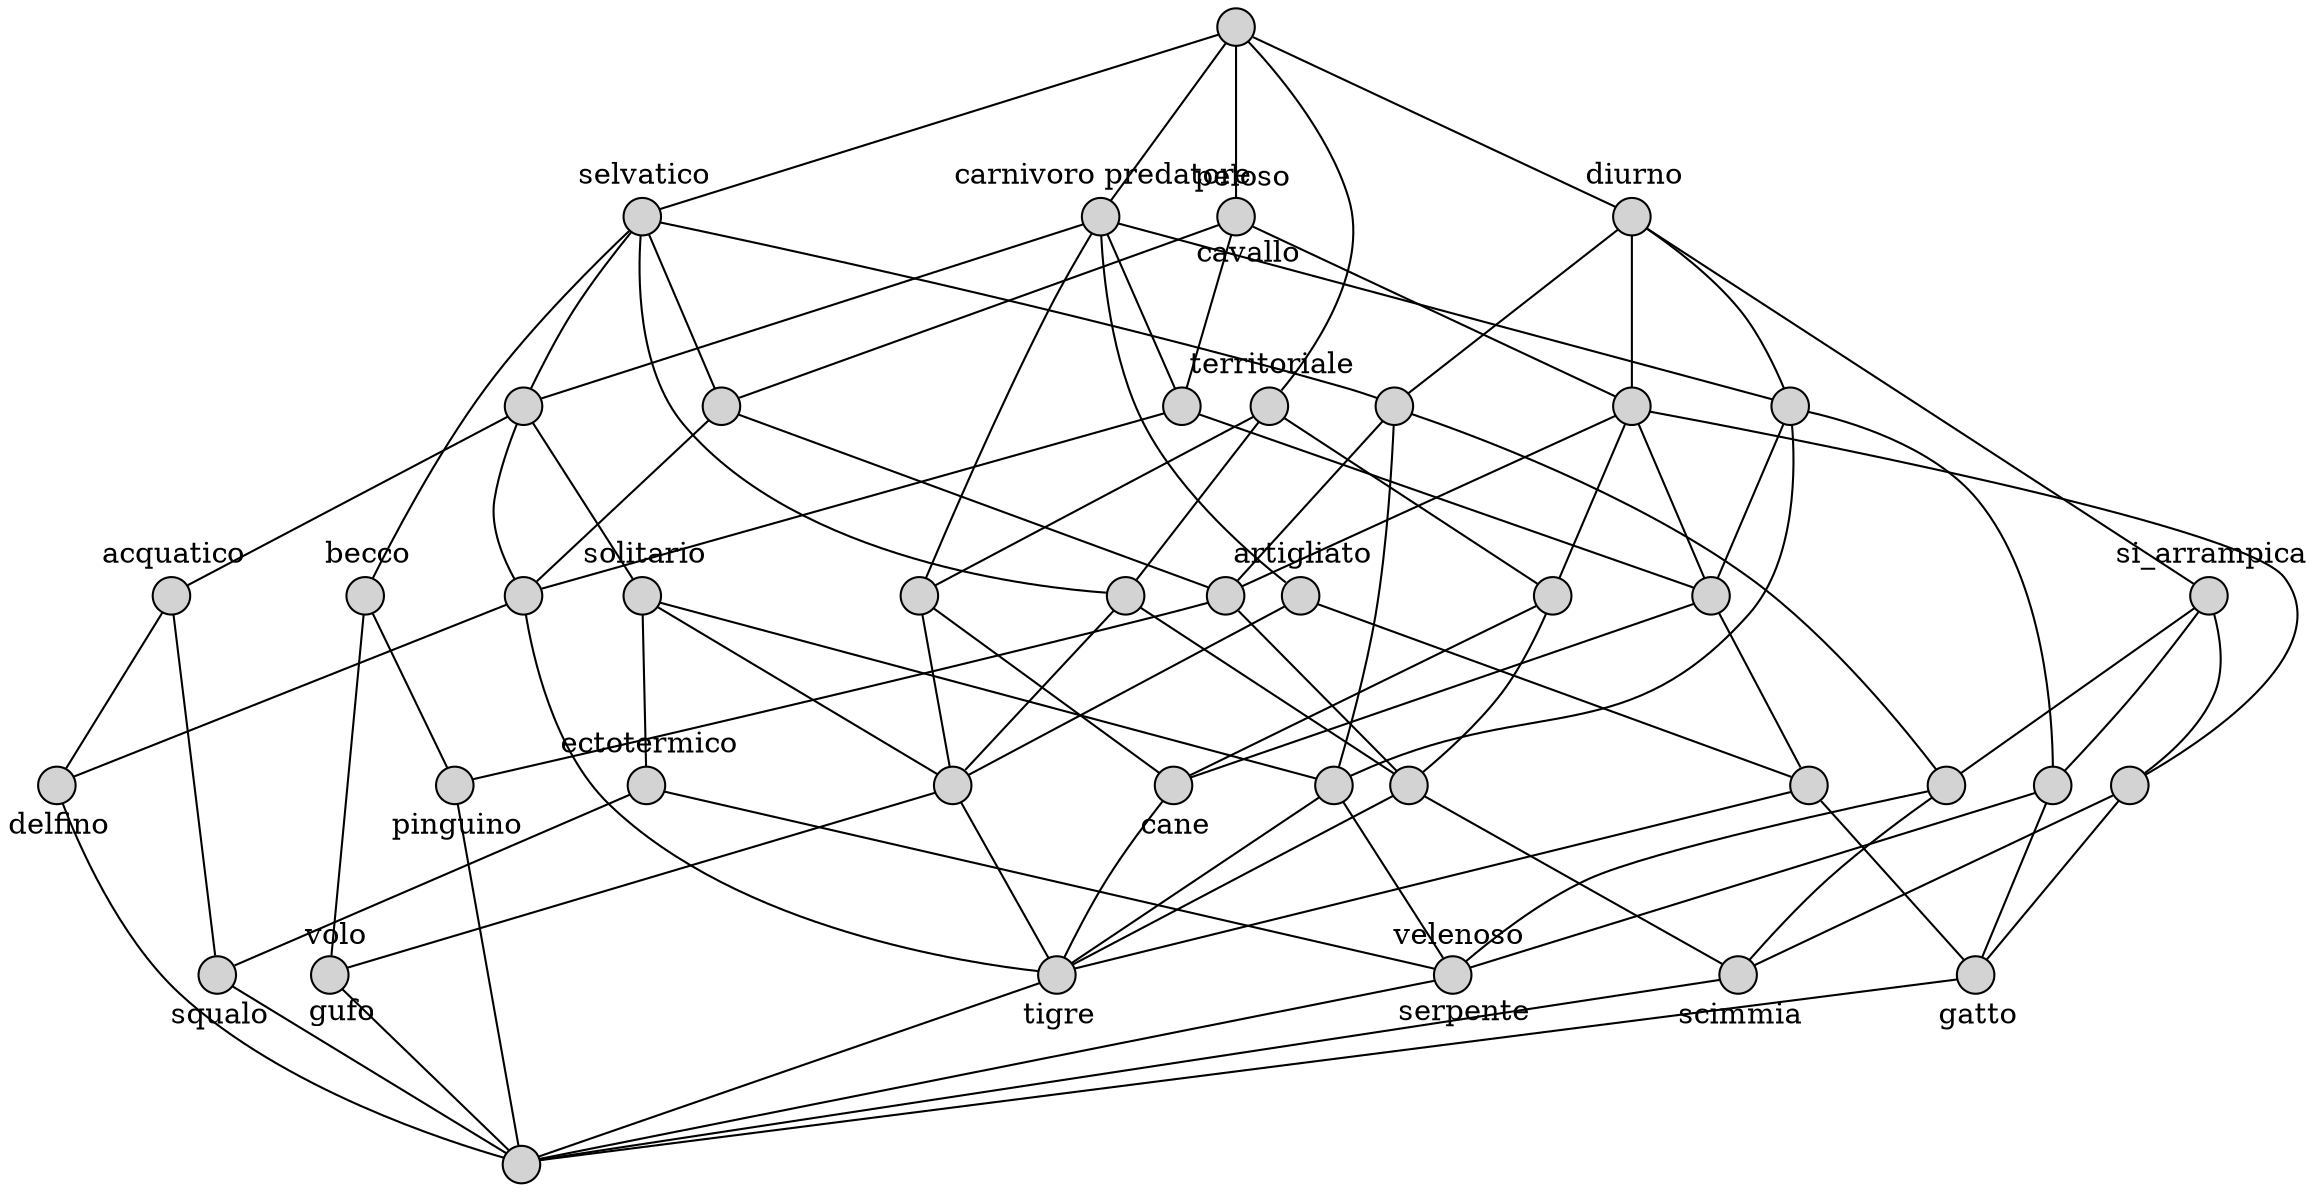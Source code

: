 // <Lattice object of 8 atoms 41 concepts 5 coatoms at 0x27b97ed39a0>
digraph Lattice {
	node [label="" shape=circle style=filled width=.25]
	edge [dir=none labeldistance=1.5 minlen=2]
	c0
	c1
	c1 -> c1 [color=transparent headlabel=tigre labelangle=270]
	c1 -> c0
	c2
	c2 -> c2 [color=transparent headlabel=delfino labelangle=270]
	c2 -> c0
	c3
	c3 -> c3 [color=transparent headlabel=scimmia labelangle=270]
	c3 -> c0
	c4
	c4 -> c4 [color=transparent headlabel=serpente labelangle=270]
	c4 -> c4 [color=transparent labelangle=90 taillabel=velenoso]
	c4 -> c0
	c5
	c5 -> c5 [color=transparent headlabel=gufo labelangle=270]
	c5 -> c5 [color=transparent labelangle=90 taillabel=volo]
	c5 -> c0
	c6
	c6 -> c6 [color=transparent headlabel=gatto labelangle=270]
	c6 -> c0
	c7
	c7 -> c7 [color=transparent headlabel=squalo labelangle=270]
	c7 -> c0
	c8
	c8 -> c8 [color=transparent headlabel=pinguino labelangle=270]
	c8 -> c0
	c9
	c9 -> c1
	c9 -> c2
	c10
	c10 -> c1
	c10 -> c3
	c11
	c11 -> c1
	c11 -> c4
	c12
	c12 -> c1
	c12 -> c5
	c13
	c13 -> c13 [color=transparent headlabel=cane labelangle=270]
	c13 -> c1
	c14
	c14 -> c1
	c14 -> c6
	c15
	c15 -> c15 [color=transparent labelangle=90 taillabel=acquatico]
	c15 -> c2
	c15 -> c7
	c16
	c16 -> c3
	c16 -> c4
	c17
	c17 -> c3
	c17 -> c6
	c18
	c18 -> c4
	c18 -> c6
	c19
	c19 -> c19 [color=transparent labelangle=90 taillabel=ectotermico]
	c19 -> c4
	c19 -> c7
	c20
	c20 -> c20 [color=transparent labelangle=90 taillabel=becco]
	c20 -> c5
	c20 -> c8
	c21
	c21 -> c10
	c21 -> c12
	c22
	c22 -> c10
	c22 -> c13
	c23
	c23 -> c8
	c23 -> c10
	c24
	c24 -> c12
	c24 -> c13
	c25
	c25 -> c25 [color=transparent labelangle=90 taillabel=artigliato]
	c25 -> c12
	c25 -> c14
	c26
	c26 -> c13
	c26 -> c14
	c27
	c27 -> c27 [color=transparent labelangle=90 taillabel=si_arrampica]
	c27 -> c16
	c27 -> c17
	c27 -> c18
	c28
	c28 -> c9
	c28 -> c23
	c29
	c29 -> c9
	c29 -> c26
	c30
	c30 -> c11
	c30 -> c16
	c30 -> c23
	c31
	c31 -> c31 [color=transparent labelangle=90 taillabel=territoriale]
	c31 -> c21
	c31 -> c22
	c31 -> c24
	c32
	c32 -> c32 [color=transparent labelangle=90 taillabel=solitario]
	c32 -> c11
	c32 -> c12
	c32 -> c19
	c33
	c33 -> c11
	c33 -> c18
	c33 -> c26
	c34
	c34 -> c9
	c34 -> c15
	c34 -> c32
	c35
	c35 -> c17
	c35 -> c22
	c35 -> c23
	c35 -> c26
	c36
	c36 -> c36 [color=transparent labelangle=90 taillabel=diurno]
	c36 -> c27
	c36 -> c30
	c36 -> c33
	c36 -> c35
	c37
	c37 -> c37 [color=transparent headlabel=cavallo labelangle=270]
	c37 -> c37 [color=transparent labelangle=90 taillabel=peloso]
	c37 -> c28
	c37 -> c29
	c37 -> c35
	c38
	c38 -> c38 [color=transparent labelangle=90 taillabel=selvatico]
	c38 -> c20
	c38 -> c21
	c38 -> c28
	c38 -> c30
	c38 -> c34
	c39
	c39 -> c39 [color=transparent labelangle=90 taillabel="carnivoro predatore"]
	c39 -> c24
	c39 -> c25
	c39 -> c29
	c39 -> c33
	c39 -> c34
	c40
	c40 -> c31
	c40 -> c36
	c40 -> c37
	c40 -> c38
	c40 -> c39
}
